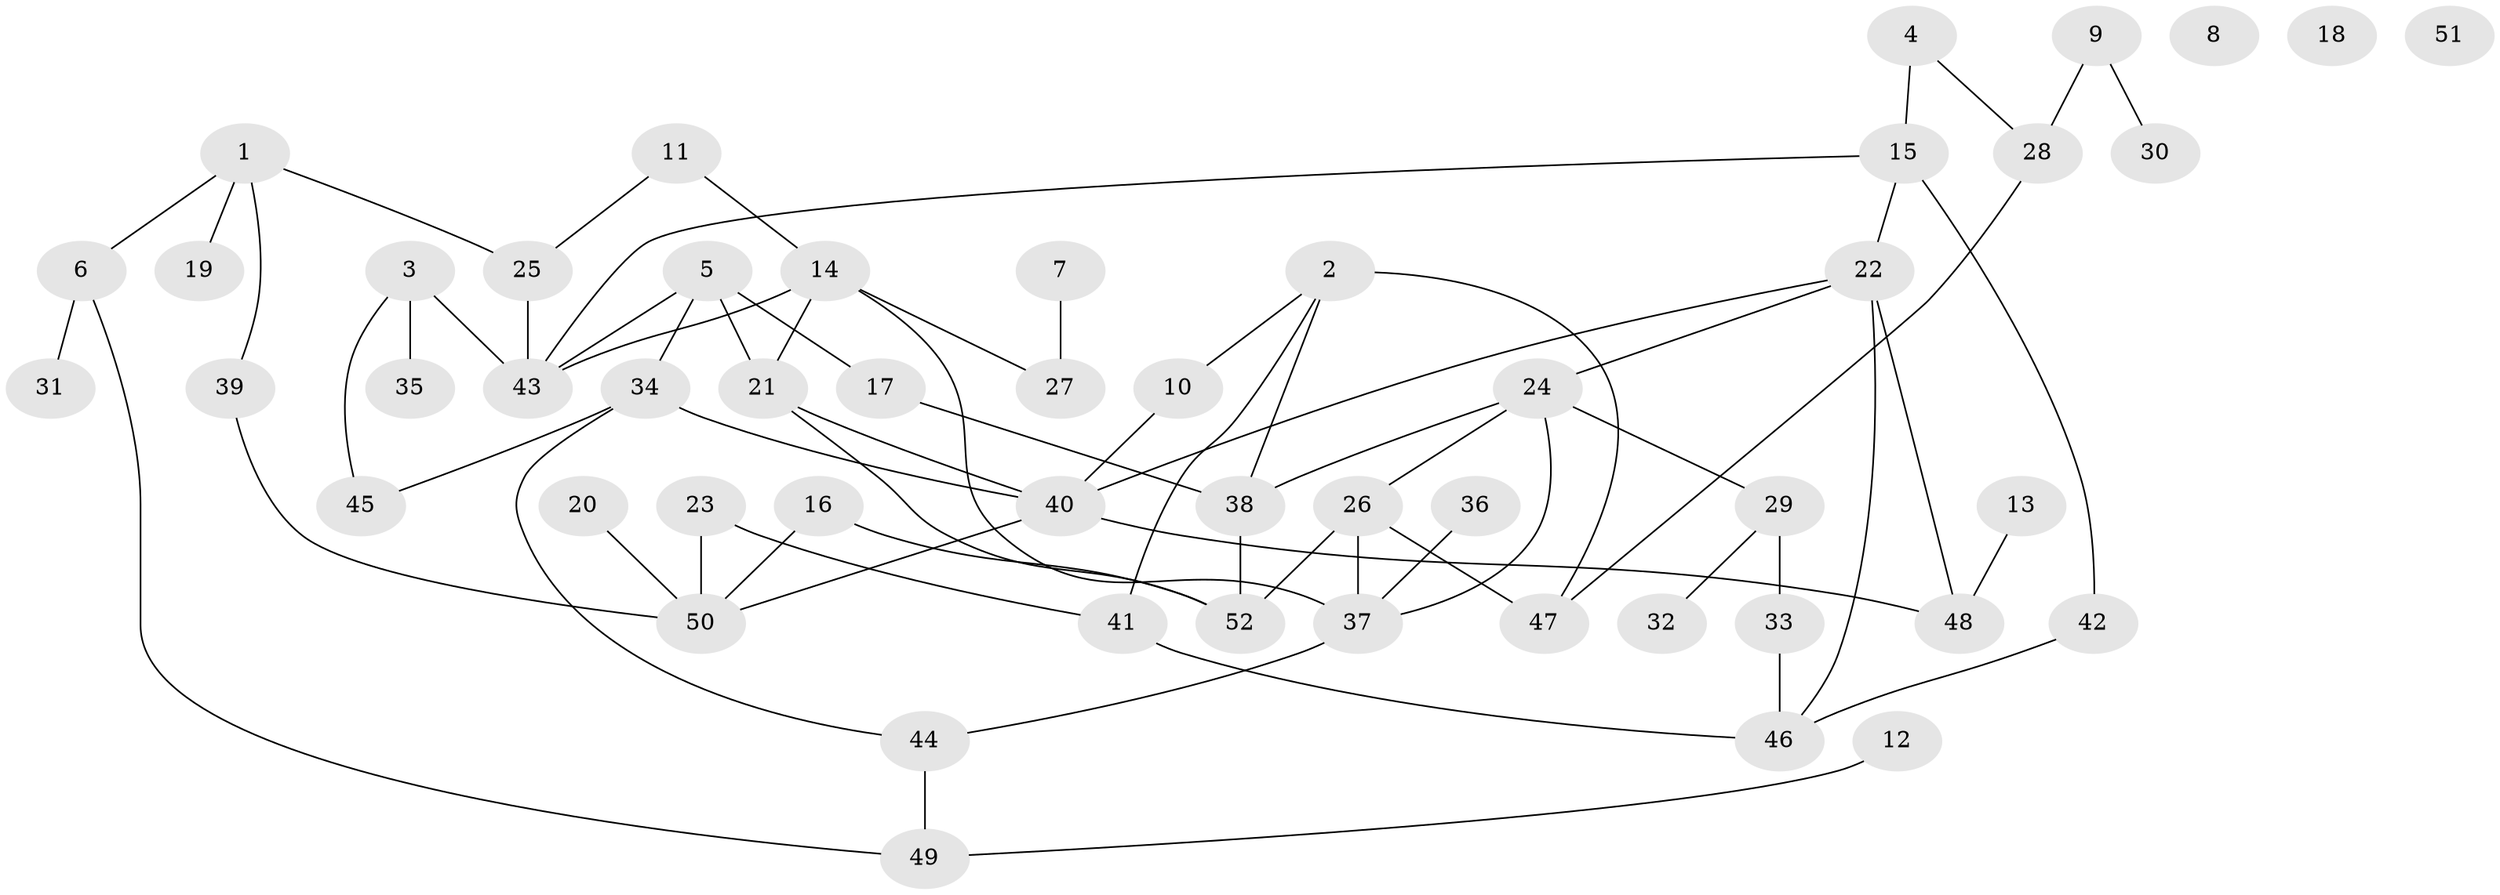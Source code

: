 // Generated by graph-tools (version 1.1) at 2025/25/03/09/25 03:25:22]
// undirected, 52 vertices, 70 edges
graph export_dot {
graph [start="1"]
  node [color=gray90,style=filled];
  1;
  2;
  3;
  4;
  5;
  6;
  7;
  8;
  9;
  10;
  11;
  12;
  13;
  14;
  15;
  16;
  17;
  18;
  19;
  20;
  21;
  22;
  23;
  24;
  25;
  26;
  27;
  28;
  29;
  30;
  31;
  32;
  33;
  34;
  35;
  36;
  37;
  38;
  39;
  40;
  41;
  42;
  43;
  44;
  45;
  46;
  47;
  48;
  49;
  50;
  51;
  52;
  1 -- 6;
  1 -- 19;
  1 -- 25;
  1 -- 39;
  2 -- 10;
  2 -- 38;
  2 -- 41;
  2 -- 47;
  3 -- 35;
  3 -- 43;
  3 -- 45;
  4 -- 15;
  4 -- 28;
  5 -- 17;
  5 -- 21;
  5 -- 34;
  5 -- 43;
  6 -- 31;
  6 -- 49;
  7 -- 27;
  9 -- 28;
  9 -- 30;
  10 -- 40;
  11 -- 14;
  11 -- 25;
  12 -- 49;
  13 -- 48;
  14 -- 21;
  14 -- 27;
  14 -- 37;
  14 -- 43;
  15 -- 22;
  15 -- 42;
  15 -- 43;
  16 -- 50;
  16 -- 52;
  17 -- 38;
  20 -- 50;
  21 -- 40;
  21 -- 52;
  22 -- 24;
  22 -- 40;
  22 -- 46;
  22 -- 48;
  23 -- 41;
  23 -- 50;
  24 -- 26;
  24 -- 29;
  24 -- 37;
  24 -- 38;
  25 -- 43;
  26 -- 37;
  26 -- 47;
  26 -- 52;
  28 -- 47;
  29 -- 32;
  29 -- 33;
  33 -- 46;
  34 -- 40;
  34 -- 44;
  34 -- 45;
  36 -- 37;
  37 -- 44;
  38 -- 52;
  39 -- 50;
  40 -- 48;
  40 -- 50;
  41 -- 46;
  42 -- 46;
  44 -- 49;
}

